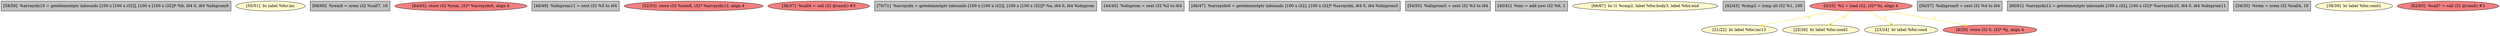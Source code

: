
digraph G {


node943 [fillcolor=grey,label="[58/59]  %arrayidx10 = getelementptr inbounds [100 x [100 x i32]], [100 x [100 x i32]]* %b, i64 0, i64 %idxprom9",shape=rectangle,style=filled ]
node942 [fillcolor=lemonchiffon,label="[50/51]  br label %for.inc",shape=ellipse,style=filled ]
node940 [fillcolor=grey,label="[68/69]  %rem8 = srem i32 %call7, 10",shape=rectangle,style=filled ]
node936 [fillcolor=lightcoral,label="[64/65]  store i32 %rem, i32* %arrayidx6, align 4",shape=ellipse,style=filled ]
node924 [fillcolor=grey,label="[48/49]  %idxprom11 = sext i32 %5 to i64",shape=rectangle,style=filled ]
node926 [fillcolor=lightcoral,label="[52/53]  store i32 %rem8, i32* %arrayidx12, align 4",shape=ellipse,style=filled ]
node929 [fillcolor=lightcoral,label="[36/37]  %call4 = call i32 @rand() #3",shape=ellipse,style=filled ]
node937 [fillcolor=grey,label="[70/71]  %arrayidx = getelementptr inbounds [100 x [100 x i32]], [100 x [100 x i32]]* %a, i64 0, i64 %idxprom",shape=rectangle,style=filled ]
node922 [fillcolor=grey,label="[44/45]  %idxprom = sext i32 %2 to i64",shape=rectangle,style=filled ]
node923 [fillcolor=grey,label="[46/47]  %arrayidx6 = getelementptr inbounds [100 x i32], [100 x i32]* %arrayidx, i64 0, i64 %idxprom5",shape=rectangle,style=filled ]
node925 [fillcolor=grey,label="[54/55]  %idxprom5 = sext i32 %3 to i64",shape=rectangle,style=filled ]
node920 [fillcolor=grey,label="[40/41]  %inc = add nsw i32 %6, 1",shape=rectangle,style=filled ]
node939 [fillcolor=lemonchiffon,label="[66/67]  br i1 %cmp2, label %for.body3, label %for.end",shape=ellipse,style=filled ]
node921 [fillcolor=grey,label="[42/43]  %cmp2 = icmp slt i32 %1, 100",shape=rectangle,style=filled ]
node941 [fillcolor=lemonchiffon,label="[21/22]  br label %for.inc13",shape=ellipse,style=filled ]
node927 [fillcolor=grey,label="[56/57]  %idxprom9 = sext i32 %4 to i64",shape=rectangle,style=filled ]
node938 [fillcolor=lemonchiffon,label="[25/26]  br label %for.cond1",shape=ellipse,style=filled ]
node930 [fillcolor=grey,label="[60/61]  %arrayidx12 = getelementptr inbounds [100 x i32], [100 x i32]* %arrayidx10, i64 0, i64 %idxprom11",shape=rectangle,style=filled ]
node928 [fillcolor=grey,label="[34/35]  %rem = srem i32 %call4, 10",shape=rectangle,style=filled ]
node932 [fillcolor=lemonchiffon,label="[38/39]  br label %for.cond1",shape=ellipse,style=filled ]
node933 [fillcolor=lemonchiffon,label="[23/24]  br label %for.cond",shape=ellipse,style=filled ]
node934 [fillcolor=lightcoral,label="[0/33]  %2 = load i32, i32* %i, align 4",shape=ellipse,style=filled ]
node931 [fillcolor=lightcoral,label="[9/20]  store i32 0, i32* %j, align 4",shape=ellipse,style=filled ]
node935 [fillcolor=lightcoral,label="[62/63]  %call7 = call i32 @rand() #3",shape=ellipse,style=filled ]

node934->node933 [style=solid,color=gold,label="C",penwidth=1.0,fontcolor=gold ]
node934->node938 [style=solid,color=gold,label="C",penwidth=1.0,fontcolor=gold ]
node934->node931 [style=solid,color=gold,label="C",penwidth=1.0,fontcolor=gold ]
node934->node941 [style=solid,color=gold,label="C",penwidth=1.0,fontcolor=gold ]


}

